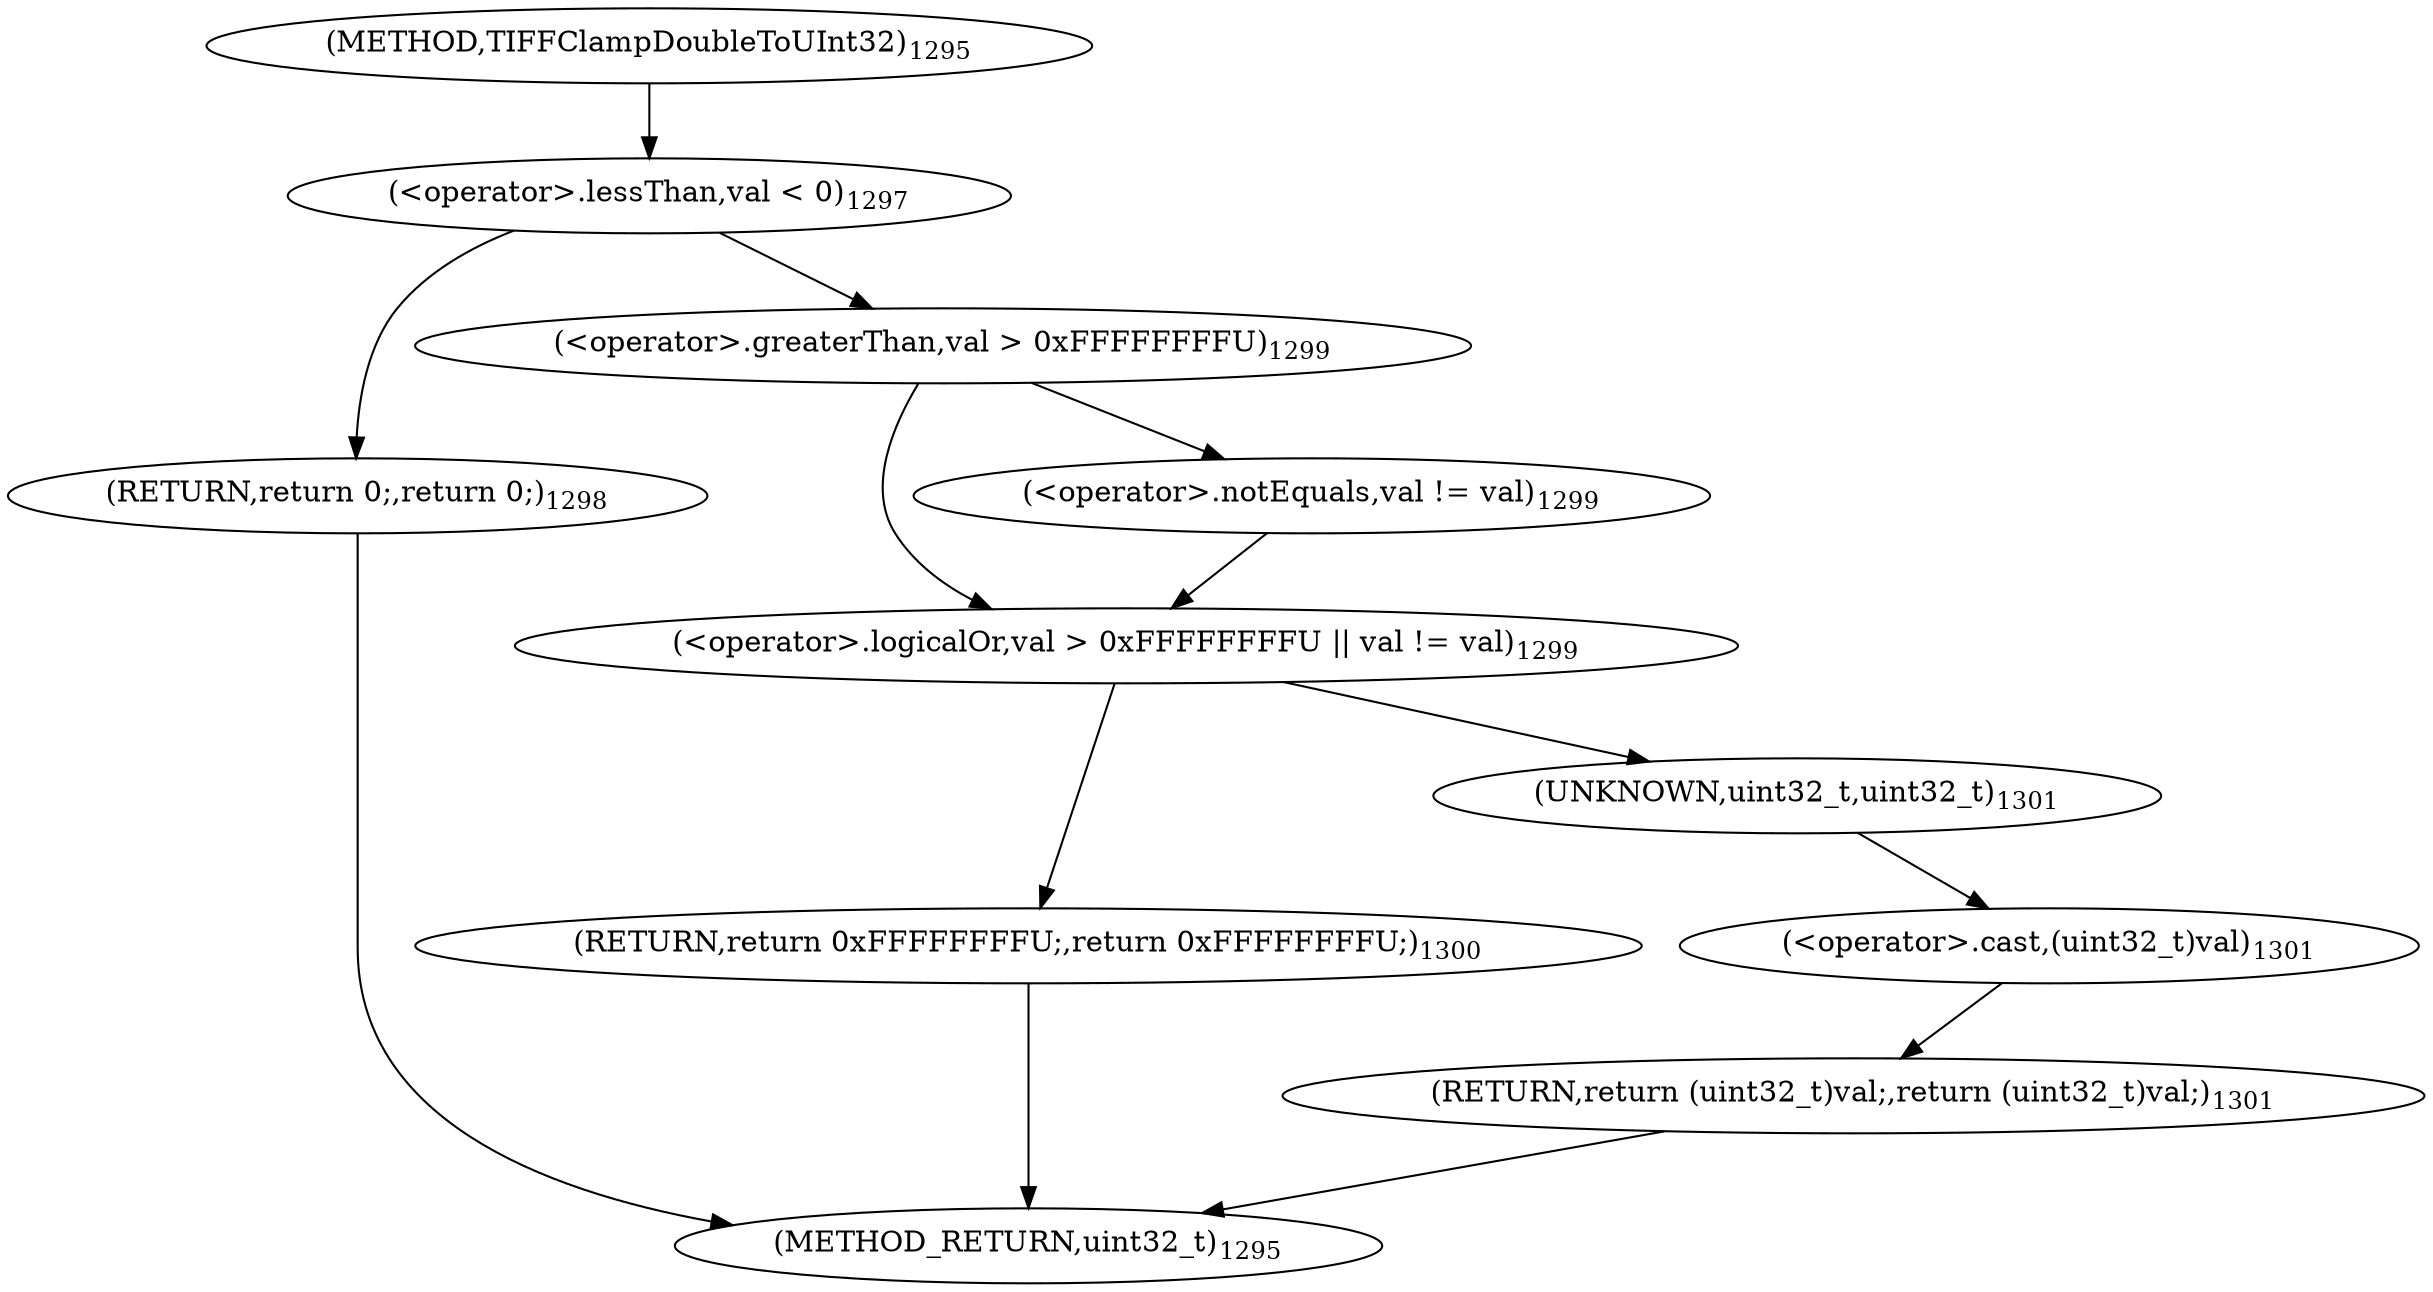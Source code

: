 digraph "TIFFClampDoubleToUInt32" {  
"67540" [label = <(RETURN,return (uint32_t)val;,return (uint32_t)val;)<SUB>1301</SUB>> ]
"67523" [label = <(&lt;operator&gt;.lessThan,val &lt; 0)<SUB>1297</SUB>> ]
"67530" [label = <(&lt;operator&gt;.logicalOr,val &gt; 0xFFFFFFFFU || val != val)<SUB>1299</SUB>> ]
"67541" [label = <(&lt;operator&gt;.cast,(uint32_t)val)<SUB>1301</SUB>> ]
"67527" [label = <(RETURN,return 0;,return 0;)<SUB>1298</SUB>> ]
"67531" [label = <(&lt;operator&gt;.greaterThan,val &gt; 0xFFFFFFFFU)<SUB>1299</SUB>> ]
"67534" [label = <(&lt;operator&gt;.notEquals,val != val)<SUB>1299</SUB>> ]
"67538" [label = <(RETURN,return 0xFFFFFFFFU;,return 0xFFFFFFFFU;)<SUB>1300</SUB>> ]
"67542" [label = <(UNKNOWN,uint32_t,uint32_t)<SUB>1301</SUB>> ]
"67519" [label = <(METHOD,TIFFClampDoubleToUInt32)<SUB>1295</SUB>> ]
"67544" [label = <(METHOD_RETURN,uint32_t)<SUB>1295</SUB>> ]
  "67540" -> "67544" 
  "67523" -> "67527" 
  "67523" -> "67531" 
  "67530" -> "67542" 
  "67530" -> "67538" 
  "67541" -> "67540" 
  "67527" -> "67544" 
  "67531" -> "67530" 
  "67531" -> "67534" 
  "67534" -> "67530" 
  "67538" -> "67544" 
  "67542" -> "67541" 
  "67519" -> "67523" 
}
